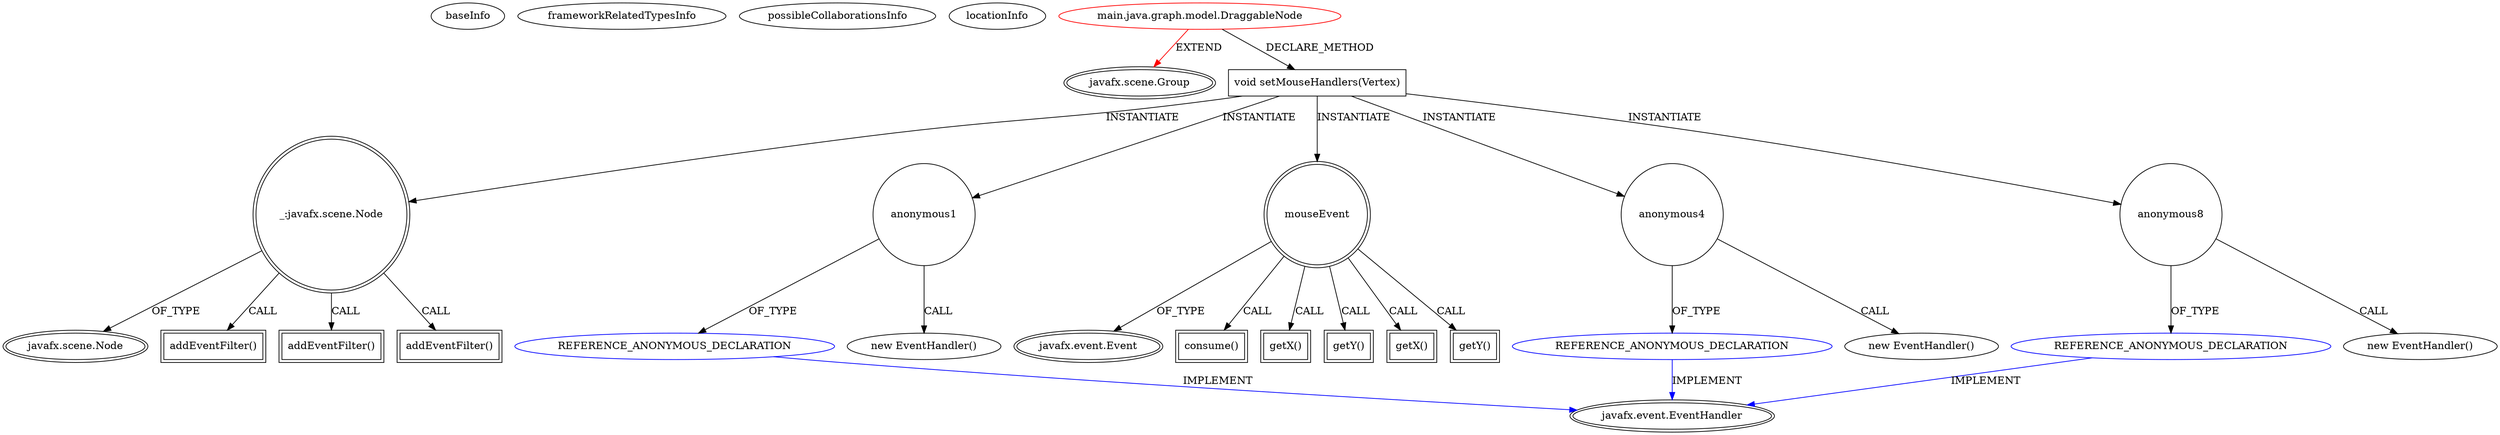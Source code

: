 digraph {
baseInfo[graphId=335,category="extension_graph",isAnonymous=false,possibleRelation=true]
frameworkRelatedTypesInfo[0="javafx.scene.Group"]
possibleCollaborationsInfo[0="335~CLIENT_METHOD_DECLARATION-INSTANTIATION-~javafx.scene.Group ~javafx.event.EventHandler ~false~true"]
locationInfo[projectName="DenisTyschenko-JavaFx-Graph",filePath="/DenisTyschenko-JavaFx-Graph/JavaFx-Graph-master/src/main/java/graph/model/DraggableNode.java",contextSignature="DraggableNode",graphId="335"]
0[label="main.java.graph.model.DraggableNode",vertexType="ROOT_CLIENT_CLASS_DECLARATION",isFrameworkType=false,color=red]
1[label="javafx.scene.Group",vertexType="FRAMEWORK_CLASS_TYPE",isFrameworkType=true,peripheries=2]
2[label="void setMouseHandlers(Vertex)",vertexType="CLIENT_METHOD_DECLARATION",isFrameworkType=false,shape=box]
3[label="_:javafx.scene.Node",vertexType="VARIABLE_EXPRESION",isFrameworkType=true,peripheries=2,shape=circle]
5[label="javafx.scene.Node",vertexType="FRAMEWORK_CLASS_TYPE",isFrameworkType=true,peripheries=2]
4[label="addEventFilter()",vertexType="INSIDE_CALL",isFrameworkType=true,peripheries=2,shape=box]
7[label="anonymous1",vertexType="VARIABLE_EXPRESION",isFrameworkType=false,shape=circle]
8[label="REFERENCE_ANONYMOUS_DECLARATION",vertexType="REFERENCE_ANONYMOUS_DECLARATION",isFrameworkType=false,color=blue]
9[label="javafx.event.EventHandler",vertexType="FRAMEWORK_INTERFACE_TYPE",isFrameworkType=true,peripheries=2]
6[label="new EventHandler()",vertexType="CONSTRUCTOR_CALL",isFrameworkType=false]
10[label="mouseEvent",vertexType="VARIABLE_EXPRESION",isFrameworkType=true,peripheries=2,shape=circle]
12[label="javafx.event.Event",vertexType="FRAMEWORK_CLASS_TYPE",isFrameworkType=true,peripheries=2]
11[label="consume()",vertexType="INSIDE_CALL",isFrameworkType=true,peripheries=2,shape=box]
14[label="addEventFilter()",vertexType="INSIDE_CALL",isFrameworkType=true,peripheries=2,shape=box]
16[label="anonymous4",vertexType="VARIABLE_EXPRESION",isFrameworkType=false,shape=circle]
17[label="REFERENCE_ANONYMOUS_DECLARATION",vertexType="REFERENCE_ANONYMOUS_DECLARATION",isFrameworkType=false,color=blue]
15[label="new EventHandler()",vertexType="CONSTRUCTOR_CALL",isFrameworkType=false]
20[label="getX()",vertexType="INSIDE_CALL",isFrameworkType=true,peripheries=2,shape=box]
22[label="getY()",vertexType="INSIDE_CALL",isFrameworkType=true,peripheries=2,shape=box]
24[label="addEventFilter()",vertexType="INSIDE_CALL",isFrameworkType=true,peripheries=2,shape=box]
26[label="anonymous8",vertexType="VARIABLE_EXPRESION",isFrameworkType=false,shape=circle]
27[label="REFERENCE_ANONYMOUS_DECLARATION",vertexType="REFERENCE_ANONYMOUS_DECLARATION",isFrameworkType=false,color=blue]
25[label="new EventHandler()",vertexType="CONSTRUCTOR_CALL",isFrameworkType=false]
30[label="getX()",vertexType="INSIDE_CALL",isFrameworkType=true,peripheries=2,shape=box]
32[label="getY()",vertexType="INSIDE_CALL",isFrameworkType=true,peripheries=2,shape=box]
0->1[label="EXTEND",color=red]
0->2[label="DECLARE_METHOD"]
2->3[label="INSTANTIATE"]
3->5[label="OF_TYPE"]
3->4[label="CALL"]
2->7[label="INSTANTIATE"]
8->9[label="IMPLEMENT",color=blue]
7->8[label="OF_TYPE"]
7->6[label="CALL"]
2->10[label="INSTANTIATE"]
10->12[label="OF_TYPE"]
10->11[label="CALL"]
3->14[label="CALL"]
2->16[label="INSTANTIATE"]
17->9[label="IMPLEMENT",color=blue]
16->17[label="OF_TYPE"]
16->15[label="CALL"]
10->20[label="CALL"]
10->22[label="CALL"]
3->24[label="CALL"]
2->26[label="INSTANTIATE"]
27->9[label="IMPLEMENT",color=blue]
26->27[label="OF_TYPE"]
26->25[label="CALL"]
10->30[label="CALL"]
10->32[label="CALL"]
}
